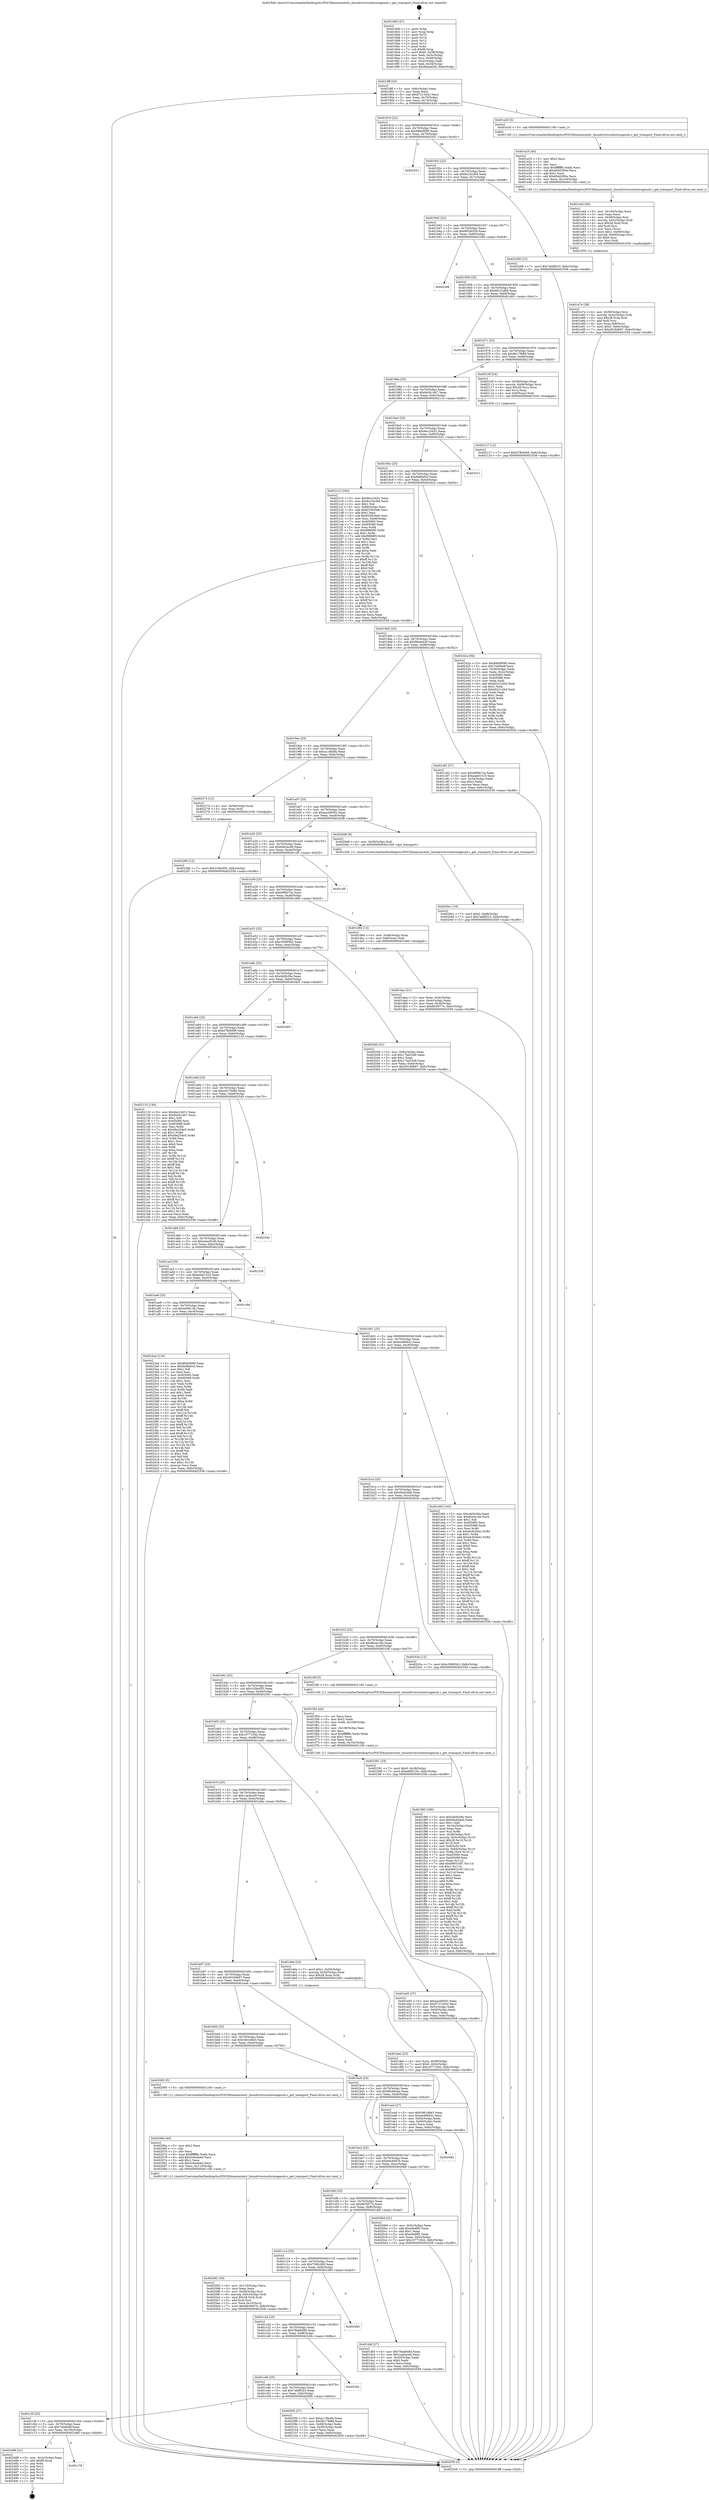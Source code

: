 digraph "0x4018d0" {
  label = "0x4018d0 (/mnt/c/Users/mathe/Desktop/tcc/POCII/binaries/extr_linuxdriversusbstorageusb.c_get_transport_Final-ollvm.out::main(0))"
  labelloc = "t"
  node[shape=record]

  Entry [label="",width=0.3,height=0.3,shape=circle,fillcolor=black,style=filled]
  "0x4018ff" [label="{
     0x4018ff [23]\l
     | [instrs]\l
     &nbsp;&nbsp;0x4018ff \<+3\>: mov -0x6c(%rbp),%eax\l
     &nbsp;&nbsp;0x401902 \<+2\>: mov %eax,%ecx\l
     &nbsp;&nbsp;0x401904 \<+6\>: sub $0x87213d3c,%ecx\l
     &nbsp;&nbsp;0x40190a \<+3\>: mov %eax,-0x70(%rbp)\l
     &nbsp;&nbsp;0x40190d \<+3\>: mov %ecx,-0x74(%rbp)\l
     &nbsp;&nbsp;0x401910 \<+6\>: je 0000000000401e20 \<main+0x550\>\l
  }"]
  "0x401e20" [label="{
     0x401e20 [5]\l
     | [instrs]\l
     &nbsp;&nbsp;0x401e20 \<+5\>: call 0000000000401160 \<next_i\>\l
     | [calls]\l
     &nbsp;&nbsp;0x401160 \{1\} (/mnt/c/Users/mathe/Desktop/tcc/POCII/binaries/extr_linuxdriversusbstorageusb.c_get_transport_Final-ollvm.out::next_i)\l
  }"]
  "0x401916" [label="{
     0x401916 [22]\l
     | [instrs]\l
     &nbsp;&nbsp;0x401916 \<+5\>: jmp 000000000040191b \<main+0x4b\>\l
     &nbsp;&nbsp;0x40191b \<+3\>: mov -0x70(%rbp),%eax\l
     &nbsp;&nbsp;0x40191e \<+5\>: sub $0x8840f090,%eax\l
     &nbsp;&nbsp;0x401923 \<+3\>: mov %eax,-0x78(%rbp)\l
     &nbsp;&nbsp;0x401926 \<+6\>: je 0000000000402551 \<main+0xc81\>\l
  }"]
  Exit [label="",width=0.3,height=0.3,shape=circle,fillcolor=black,style=filled,peripheries=2]
  "0x402551" [label="{
     0x402551\l
  }", style=dashed]
  "0x40192c" [label="{
     0x40192c [22]\l
     | [instrs]\l
     &nbsp;&nbsp;0x40192c \<+5\>: jmp 0000000000401931 \<main+0x61\>\l
     &nbsp;&nbsp;0x401931 \<+3\>: mov -0x70(%rbp),%eax\l
     &nbsp;&nbsp;0x401934 \<+5\>: sub $0x8c23e364,%eax\l
     &nbsp;&nbsp;0x401939 \<+3\>: mov %eax,-0x7c(%rbp)\l
     &nbsp;&nbsp;0x40193c \<+6\>: je 0000000000402268 \<main+0x998\>\l
  }"]
  "0x401c78" [label="{
     0x401c78\l
  }", style=dashed]
  "0x402268" [label="{
     0x402268 [12]\l
     | [instrs]\l
     &nbsp;&nbsp;0x402268 \<+7\>: movl $0x7abf8523,-0x6c(%rbp)\l
     &nbsp;&nbsp;0x40226f \<+5\>: jmp 0000000000402558 \<main+0xc88\>\l
  }"]
  "0x401942" [label="{
     0x401942 [22]\l
     | [instrs]\l
     &nbsp;&nbsp;0x401942 \<+5\>: jmp 0000000000401947 \<main+0x77\>\l
     &nbsp;&nbsp;0x401947 \<+3\>: mov -0x70(%rbp),%eax\l
     &nbsp;&nbsp;0x40194a \<+5\>: sub $0x8f53b529,%eax\l
     &nbsp;&nbsp;0x40194f \<+3\>: mov %eax,-0x80(%rbp)\l
     &nbsp;&nbsp;0x401952 \<+6\>: je 0000000000402298 \<main+0x9c8\>\l
  }"]
  "0x402488" [label="{
     0x402488 [21]\l
     | [instrs]\l
     &nbsp;&nbsp;0x402488 \<+3\>: mov -0x2c(%rbp),%eax\l
     &nbsp;&nbsp;0x40248b \<+7\>: add $0xf8,%rsp\l
     &nbsp;&nbsp;0x402492 \<+1\>: pop %rbx\l
     &nbsp;&nbsp;0x402493 \<+2\>: pop %r12\l
     &nbsp;&nbsp;0x402495 \<+2\>: pop %r13\l
     &nbsp;&nbsp;0x402497 \<+2\>: pop %r14\l
     &nbsp;&nbsp;0x402499 \<+2\>: pop %r15\l
     &nbsp;&nbsp;0x40249b \<+1\>: pop %rbp\l
     &nbsp;&nbsp;0x40249c \<+1\>: ret\l
  }"]
  "0x402298" [label="{
     0x402298\l
  }", style=dashed]
  "0x401958" [label="{
     0x401958 [25]\l
     | [instrs]\l
     &nbsp;&nbsp;0x401958 \<+5\>: jmp 000000000040195d \<main+0x8d\>\l
     &nbsp;&nbsp;0x40195d \<+3\>: mov -0x70(%rbp),%eax\l
     &nbsp;&nbsp;0x401960 \<+5\>: sub $0x9023cdb9,%eax\l
     &nbsp;&nbsp;0x401965 \<+6\>: mov %eax,-0x84(%rbp)\l
     &nbsp;&nbsp;0x40196b \<+6\>: je 0000000000401d91 \<main+0x4c1\>\l
  }"]
  "0x402280" [label="{
     0x402280 [12]\l
     | [instrs]\l
     &nbsp;&nbsp;0x402280 \<+7\>: movl $0x103bcf55,-0x6c(%rbp)\l
     &nbsp;&nbsp;0x402287 \<+5\>: jmp 0000000000402558 \<main+0xc88\>\l
  }"]
  "0x401d91" [label="{
     0x401d91\l
  }", style=dashed]
  "0x401971" [label="{
     0x401971 [25]\l
     | [instrs]\l
     &nbsp;&nbsp;0x401971 \<+5\>: jmp 0000000000401976 \<main+0xa6\>\l
     &nbsp;&nbsp;0x401976 \<+3\>: mov -0x70(%rbp),%eax\l
     &nbsp;&nbsp;0x401979 \<+5\>: sub $0x9b17f688,%eax\l
     &nbsp;&nbsp;0x40197e \<+6\>: mov %eax,-0x88(%rbp)\l
     &nbsp;&nbsp;0x401984 \<+6\>: je 000000000040210f \<main+0x83f\>\l
  }"]
  "0x402127" [label="{
     0x402127 [12]\l
     | [instrs]\l
     &nbsp;&nbsp;0x402127 \<+7\>: movl $0xd7fb9d08,-0x6c(%rbp)\l
     &nbsp;&nbsp;0x40212e \<+5\>: jmp 0000000000402558 \<main+0xc88\>\l
  }"]
  "0x40210f" [label="{
     0x40210f [24]\l
     | [instrs]\l
     &nbsp;&nbsp;0x40210f \<+4\>: mov -0x58(%rbp),%rax\l
     &nbsp;&nbsp;0x402113 \<+4\>: movslq -0x68(%rbp),%rcx\l
     &nbsp;&nbsp;0x402117 \<+4\>: imul $0x28,%rcx,%rcx\l
     &nbsp;&nbsp;0x40211b \<+3\>: add %rcx,%rax\l
     &nbsp;&nbsp;0x40211e \<+4\>: mov 0x8(%rax),%rdi\l
     &nbsp;&nbsp;0x402122 \<+5\>: call 0000000000401030 \<free@plt\>\l
     | [calls]\l
     &nbsp;&nbsp;0x401030 \{1\} (unknown)\l
  }"]
  "0x40198a" [label="{
     0x40198a [25]\l
     | [instrs]\l
     &nbsp;&nbsp;0x40198a \<+5\>: jmp 000000000040198f \<main+0xbf\>\l
     &nbsp;&nbsp;0x40198f \<+3\>: mov -0x70(%rbp),%eax\l
     &nbsp;&nbsp;0x401992 \<+5\>: sub $0x9e5414b7,%eax\l
     &nbsp;&nbsp;0x401997 \<+6\>: mov %eax,-0x8c(%rbp)\l
     &nbsp;&nbsp;0x40199d \<+6\>: je 00000000004021c3 \<main+0x8f3\>\l
  }"]
  "0x401c5f" [label="{
     0x401c5f [25]\l
     | [instrs]\l
     &nbsp;&nbsp;0x401c5f \<+5\>: jmp 0000000000401c64 \<main+0x394\>\l
     &nbsp;&nbsp;0x401c64 \<+3\>: mov -0x70(%rbp),%eax\l
     &nbsp;&nbsp;0x401c67 \<+5\>: sub $0x7cbf4bdf,%eax\l
     &nbsp;&nbsp;0x401c6c \<+6\>: mov %eax,-0x100(%rbp)\l
     &nbsp;&nbsp;0x401c72 \<+6\>: je 0000000000402488 \<main+0xbb8\>\l
  }"]
  "0x4021c3" [label="{
     0x4021c3 [165]\l
     | [instrs]\l
     &nbsp;&nbsp;0x4021c3 \<+5\>: mov $0x9ec10431,%eax\l
     &nbsp;&nbsp;0x4021c8 \<+5\>: mov $0x8c23e364,%ecx\l
     &nbsp;&nbsp;0x4021cd \<+2\>: mov $0x1,%dl\l
     &nbsp;&nbsp;0x4021cf \<+3\>: mov -0x68(%rbp),%esi\l
     &nbsp;&nbsp;0x4021d2 \<+6\>: add $0x625834e6,%esi\l
     &nbsp;&nbsp;0x4021d8 \<+3\>: add $0x1,%esi\l
     &nbsp;&nbsp;0x4021db \<+6\>: sub $0x625834e6,%esi\l
     &nbsp;&nbsp;0x4021e1 \<+3\>: mov %esi,-0x68(%rbp)\l
     &nbsp;&nbsp;0x4021e4 \<+7\>: mov 0x405060,%esi\l
     &nbsp;&nbsp;0x4021eb \<+7\>: mov 0x405088,%edi\l
     &nbsp;&nbsp;0x4021f2 \<+3\>: mov %esi,%r8d\l
     &nbsp;&nbsp;0x4021f5 \<+7\>: sub $0xf9869f5,%r8d\l
     &nbsp;&nbsp;0x4021fc \<+4\>: sub $0x1,%r8d\l
     &nbsp;&nbsp;0x402200 \<+7\>: add $0xf9869f5,%r8d\l
     &nbsp;&nbsp;0x402207 \<+4\>: imul %r8d,%esi\l
     &nbsp;&nbsp;0x40220b \<+3\>: and $0x1,%esi\l
     &nbsp;&nbsp;0x40220e \<+3\>: cmp $0x0,%esi\l
     &nbsp;&nbsp;0x402211 \<+4\>: sete %r9b\l
     &nbsp;&nbsp;0x402215 \<+3\>: cmp $0xa,%edi\l
     &nbsp;&nbsp;0x402218 \<+4\>: setl %r10b\l
     &nbsp;&nbsp;0x40221c \<+3\>: mov %r9b,%r11b\l
     &nbsp;&nbsp;0x40221f \<+4\>: xor $0xff,%r11b\l
     &nbsp;&nbsp;0x402223 \<+3\>: mov %r10b,%bl\l
     &nbsp;&nbsp;0x402226 \<+3\>: xor $0xff,%bl\l
     &nbsp;&nbsp;0x402229 \<+3\>: xor $0x0,%dl\l
     &nbsp;&nbsp;0x40222c \<+3\>: mov %r11b,%r14b\l
     &nbsp;&nbsp;0x40222f \<+4\>: and $0x0,%r14b\l
     &nbsp;&nbsp;0x402233 \<+3\>: and %dl,%r9b\l
     &nbsp;&nbsp;0x402236 \<+3\>: mov %bl,%r15b\l
     &nbsp;&nbsp;0x402239 \<+4\>: and $0x0,%r15b\l
     &nbsp;&nbsp;0x40223d \<+3\>: and %dl,%r10b\l
     &nbsp;&nbsp;0x402240 \<+3\>: or %r9b,%r14b\l
     &nbsp;&nbsp;0x402243 \<+3\>: or %r10b,%r15b\l
     &nbsp;&nbsp;0x402246 \<+3\>: xor %r15b,%r14b\l
     &nbsp;&nbsp;0x402249 \<+3\>: or %bl,%r11b\l
     &nbsp;&nbsp;0x40224c \<+4\>: xor $0xff,%r11b\l
     &nbsp;&nbsp;0x402250 \<+3\>: or $0x0,%dl\l
     &nbsp;&nbsp;0x402253 \<+3\>: and %dl,%r11b\l
     &nbsp;&nbsp;0x402256 \<+3\>: or %r11b,%r14b\l
     &nbsp;&nbsp;0x402259 \<+4\>: test $0x1,%r14b\l
     &nbsp;&nbsp;0x40225d \<+3\>: cmovne %ecx,%eax\l
     &nbsp;&nbsp;0x402260 \<+3\>: mov %eax,-0x6c(%rbp)\l
     &nbsp;&nbsp;0x402263 \<+5\>: jmp 0000000000402558 \<main+0xc88\>\l
  }"]
  "0x4019a3" [label="{
     0x4019a3 [25]\l
     | [instrs]\l
     &nbsp;&nbsp;0x4019a3 \<+5\>: jmp 00000000004019a8 \<main+0xd8\>\l
     &nbsp;&nbsp;0x4019a8 \<+3\>: mov -0x70(%rbp),%eax\l
     &nbsp;&nbsp;0x4019ab \<+5\>: sub $0x9ec10431,%eax\l
     &nbsp;&nbsp;0x4019b0 \<+6\>: mov %eax,-0x90(%rbp)\l
     &nbsp;&nbsp;0x4019b6 \<+6\>: je 0000000000402521 \<main+0xc51\>\l
  }"]
  "0x4020f4" [label="{
     0x4020f4 [27]\l
     | [instrs]\l
     &nbsp;&nbsp;0x4020f4 \<+5\>: mov $0xa118b4fa,%eax\l
     &nbsp;&nbsp;0x4020f9 \<+5\>: mov $0x9b17f688,%ecx\l
     &nbsp;&nbsp;0x4020fe \<+3\>: mov -0x68(%rbp),%edx\l
     &nbsp;&nbsp;0x402101 \<+3\>: cmp -0x50(%rbp),%edx\l
     &nbsp;&nbsp;0x402104 \<+3\>: cmovl %ecx,%eax\l
     &nbsp;&nbsp;0x402107 \<+3\>: mov %eax,-0x6c(%rbp)\l
     &nbsp;&nbsp;0x40210a \<+5\>: jmp 0000000000402558 \<main+0xc88\>\l
  }"]
  "0x402521" [label="{
     0x402521\l
  }", style=dashed]
  "0x4019bc" [label="{
     0x4019bc [25]\l
     | [instrs]\l
     &nbsp;&nbsp;0x4019bc \<+5\>: jmp 00000000004019c1 \<main+0xf1\>\l
     &nbsp;&nbsp;0x4019c1 \<+3\>: mov -0x70(%rbp),%eax\l
     &nbsp;&nbsp;0x4019c4 \<+5\>: sub $0x9ef8a0c0,%eax\l
     &nbsp;&nbsp;0x4019c9 \<+6\>: mov %eax,-0x94(%rbp)\l
     &nbsp;&nbsp;0x4019cf \<+6\>: je 000000000040242a \<main+0xb5a\>\l
  }"]
  "0x401c46" [label="{
     0x401c46 [25]\l
     | [instrs]\l
     &nbsp;&nbsp;0x401c46 \<+5\>: jmp 0000000000401c4b \<main+0x37b\>\l
     &nbsp;&nbsp;0x401c4b \<+3\>: mov -0x70(%rbp),%eax\l
     &nbsp;&nbsp;0x401c4e \<+5\>: sub $0x7abf8523,%eax\l
     &nbsp;&nbsp;0x401c53 \<+6\>: mov %eax,-0xfc(%rbp)\l
     &nbsp;&nbsp;0x401c59 \<+6\>: je 00000000004020f4 \<main+0x824\>\l
  }"]
  "0x40242a" [label="{
     0x40242a [94]\l
     | [instrs]\l
     &nbsp;&nbsp;0x40242a \<+5\>: mov $0x8840f090,%eax\l
     &nbsp;&nbsp;0x40242f \<+5\>: mov $0x7cbf4bdf,%ecx\l
     &nbsp;&nbsp;0x402434 \<+3\>: mov -0x38(%rbp),%edx\l
     &nbsp;&nbsp;0x402437 \<+3\>: mov %edx,-0x2c(%rbp)\l
     &nbsp;&nbsp;0x40243a \<+7\>: mov 0x405060,%edx\l
     &nbsp;&nbsp;0x402441 \<+7\>: mov 0x405088,%esi\l
     &nbsp;&nbsp;0x402448 \<+2\>: mov %edx,%edi\l
     &nbsp;&nbsp;0x40244a \<+6\>: add $0xb5221d5d,%edi\l
     &nbsp;&nbsp;0x402450 \<+3\>: sub $0x1,%edi\l
     &nbsp;&nbsp;0x402453 \<+6\>: sub $0xb5221d5d,%edi\l
     &nbsp;&nbsp;0x402459 \<+3\>: imul %edi,%edx\l
     &nbsp;&nbsp;0x40245c \<+3\>: and $0x1,%edx\l
     &nbsp;&nbsp;0x40245f \<+3\>: cmp $0x0,%edx\l
     &nbsp;&nbsp;0x402462 \<+4\>: sete %r8b\l
     &nbsp;&nbsp;0x402466 \<+3\>: cmp $0xa,%esi\l
     &nbsp;&nbsp;0x402469 \<+4\>: setl %r9b\l
     &nbsp;&nbsp;0x40246d \<+3\>: mov %r8b,%r10b\l
     &nbsp;&nbsp;0x402470 \<+3\>: and %r9b,%r10b\l
     &nbsp;&nbsp;0x402473 \<+3\>: xor %r9b,%r8b\l
     &nbsp;&nbsp;0x402476 \<+3\>: or %r8b,%r10b\l
     &nbsp;&nbsp;0x402479 \<+4\>: test $0x1,%r10b\l
     &nbsp;&nbsp;0x40247d \<+3\>: cmovne %ecx,%eax\l
     &nbsp;&nbsp;0x402480 \<+3\>: mov %eax,-0x6c(%rbp)\l
     &nbsp;&nbsp;0x402483 \<+5\>: jmp 0000000000402558 \<main+0xc88\>\l
  }"]
  "0x4019d5" [label="{
     0x4019d5 [25]\l
     | [instrs]\l
     &nbsp;&nbsp;0x4019d5 \<+5\>: jmp 00000000004019da \<main+0x10a\>\l
     &nbsp;&nbsp;0x4019da \<+3\>: mov -0x70(%rbp),%eax\l
     &nbsp;&nbsp;0x4019dd \<+5\>: sub $0x9fa4a628,%eax\l
     &nbsp;&nbsp;0x4019e2 \<+6\>: mov %eax,-0x98(%rbp)\l
     &nbsp;&nbsp;0x4019e8 \<+6\>: je 0000000000401c82 \<main+0x3b2\>\l
  }"]
  "0x40228c" [label="{
     0x40228c\l
  }", style=dashed]
  "0x401c82" [label="{
     0x401c82 [27]\l
     | [instrs]\l
     &nbsp;&nbsp;0x401c82 \<+5\>: mov $0xb9f0b7ca,%eax\l
     &nbsp;&nbsp;0x401c87 \<+5\>: mov $0xeab61510,%ecx\l
     &nbsp;&nbsp;0x401c8c \<+3\>: mov -0x34(%rbp),%edx\l
     &nbsp;&nbsp;0x401c8f \<+3\>: cmp $0x2,%edx\l
     &nbsp;&nbsp;0x401c92 \<+3\>: cmovne %ecx,%eax\l
     &nbsp;&nbsp;0x401c95 \<+3\>: mov %eax,-0x6c(%rbp)\l
     &nbsp;&nbsp;0x401c98 \<+5\>: jmp 0000000000402558 \<main+0xc88\>\l
  }"]
  "0x4019ee" [label="{
     0x4019ee [25]\l
     | [instrs]\l
     &nbsp;&nbsp;0x4019ee \<+5\>: jmp 00000000004019f3 \<main+0x123\>\l
     &nbsp;&nbsp;0x4019f3 \<+3\>: mov -0x70(%rbp),%eax\l
     &nbsp;&nbsp;0x4019f6 \<+5\>: sub $0xa118b4fa,%eax\l
     &nbsp;&nbsp;0x4019fb \<+6\>: mov %eax,-0x9c(%rbp)\l
     &nbsp;&nbsp;0x401a01 \<+6\>: je 0000000000402274 \<main+0x9a4\>\l
  }"]
  "0x402558" [label="{
     0x402558 [5]\l
     | [instrs]\l
     &nbsp;&nbsp;0x402558 \<+5\>: jmp 00000000004018ff \<main+0x2f\>\l
  }"]
  "0x4018d0" [label="{
     0x4018d0 [47]\l
     | [instrs]\l
     &nbsp;&nbsp;0x4018d0 \<+1\>: push %rbp\l
     &nbsp;&nbsp;0x4018d1 \<+3\>: mov %rsp,%rbp\l
     &nbsp;&nbsp;0x4018d4 \<+2\>: push %r15\l
     &nbsp;&nbsp;0x4018d6 \<+2\>: push %r14\l
     &nbsp;&nbsp;0x4018d8 \<+2\>: push %r13\l
     &nbsp;&nbsp;0x4018da \<+2\>: push %r12\l
     &nbsp;&nbsp;0x4018dc \<+1\>: push %rbx\l
     &nbsp;&nbsp;0x4018dd \<+7\>: sub $0xf8,%rsp\l
     &nbsp;&nbsp;0x4018e4 \<+7\>: movl $0x0,-0x38(%rbp)\l
     &nbsp;&nbsp;0x4018eb \<+3\>: mov %edi,-0x3c(%rbp)\l
     &nbsp;&nbsp;0x4018ee \<+4\>: mov %rsi,-0x48(%rbp)\l
     &nbsp;&nbsp;0x4018f2 \<+3\>: mov -0x3c(%rbp),%edi\l
     &nbsp;&nbsp;0x4018f5 \<+3\>: mov %edi,-0x34(%rbp)\l
     &nbsp;&nbsp;0x4018f8 \<+7\>: movl $0x9fa4a628,-0x6c(%rbp)\l
  }"]
  "0x401c2d" [label="{
     0x401c2d [25]\l
     | [instrs]\l
     &nbsp;&nbsp;0x401c2d \<+5\>: jmp 0000000000401c32 \<main+0x362\>\l
     &nbsp;&nbsp;0x401c32 \<+3\>: mov -0x70(%rbp),%eax\l
     &nbsp;&nbsp;0x401c35 \<+5\>: sub $0x78ab848d,%eax\l
     &nbsp;&nbsp;0x401c3a \<+6\>: mov %eax,-0xf8(%rbp)\l
     &nbsp;&nbsp;0x401c40 \<+6\>: je 000000000040228c \<main+0x9bc\>\l
  }"]
  "0x402274" [label="{
     0x402274 [12]\l
     | [instrs]\l
     &nbsp;&nbsp;0x402274 \<+4\>: mov -0x58(%rbp),%rax\l
     &nbsp;&nbsp;0x402278 \<+3\>: mov %rax,%rdi\l
     &nbsp;&nbsp;0x40227b \<+5\>: call 0000000000401030 \<free@plt\>\l
     | [calls]\l
     &nbsp;&nbsp;0x401030 \{1\} (unknown)\l
  }"]
  "0x401a07" [label="{
     0x401a07 [25]\l
     | [instrs]\l
     &nbsp;&nbsp;0x401a07 \<+5\>: jmp 0000000000401a0c \<main+0x13c\>\l
     &nbsp;&nbsp;0x401a0c \<+3\>: mov -0x70(%rbp),%eax\l
     &nbsp;&nbsp;0x401a0f \<+5\>: sub $0xaacb6002,%eax\l
     &nbsp;&nbsp;0x401a14 \<+6\>: mov %eax,-0xa0(%rbp)\l
     &nbsp;&nbsp;0x401a1a \<+6\>: je 00000000004020d8 \<main+0x808\>\l
  }"]
  "0x402385" [label="{
     0x402385\l
  }", style=dashed]
  "0x4020d8" [label="{
     0x4020d8 [9]\l
     | [instrs]\l
     &nbsp;&nbsp;0x4020d8 \<+4\>: mov -0x58(%rbp),%rdi\l
     &nbsp;&nbsp;0x4020dc \<+5\>: call 0000000000401540 \<get_transport\>\l
     | [calls]\l
     &nbsp;&nbsp;0x401540 \{1\} (/mnt/c/Users/mathe/Desktop/tcc/POCII/binaries/extr_linuxdriversusbstorageusb.c_get_transport_Final-ollvm.out::get_transport)\l
  }"]
  "0x401a20" [label="{
     0x401a20 [25]\l
     | [instrs]\l
     &nbsp;&nbsp;0x401a20 \<+5\>: jmp 0000000000401a25 \<main+0x155\>\l
     &nbsp;&nbsp;0x401a25 \<+3\>: mov -0x70(%rbp),%eax\l
     &nbsp;&nbsp;0x401a28 \<+5\>: sub $0xb5e5ac9d,%eax\l
     &nbsp;&nbsp;0x401a2d \<+6\>: mov %eax,-0xa4(%rbp)\l
     &nbsp;&nbsp;0x401a33 \<+6\>: je 0000000000401cf5 \<main+0x425\>\l
  }"]
  "0x4020e1" [label="{
     0x4020e1 [19]\l
     | [instrs]\l
     &nbsp;&nbsp;0x4020e1 \<+7\>: movl $0x0,-0x68(%rbp)\l
     &nbsp;&nbsp;0x4020e8 \<+7\>: movl $0x7abf8523,-0x6c(%rbp)\l
     &nbsp;&nbsp;0x4020ef \<+5\>: jmp 0000000000402558 \<main+0xc88\>\l
  }"]
  "0x401cf5" [label="{
     0x401cf5\l
  }", style=dashed]
  "0x401a39" [label="{
     0x401a39 [25]\l
     | [instrs]\l
     &nbsp;&nbsp;0x401a39 \<+5\>: jmp 0000000000401a3e \<main+0x16e\>\l
     &nbsp;&nbsp;0x401a3e \<+3\>: mov -0x70(%rbp),%eax\l
     &nbsp;&nbsp;0x401a41 \<+5\>: sub $0xb9f0b7ca,%eax\l
     &nbsp;&nbsp;0x401a46 \<+6\>: mov %eax,-0xa8(%rbp)\l
     &nbsp;&nbsp;0x401a4c \<+6\>: je 0000000000401d9d \<main+0x4cd\>\l
  }"]
  "0x402092" [label="{
     0x402092 [39]\l
     | [instrs]\l
     &nbsp;&nbsp;0x402092 \<+6\>: mov -0x110(%rbp),%ecx\l
     &nbsp;&nbsp;0x402098 \<+3\>: imul %eax,%ecx\l
     &nbsp;&nbsp;0x40209b \<+4\>: mov -0x58(%rbp),%rsi\l
     &nbsp;&nbsp;0x40209f \<+4\>: movslq -0x5c(%rbp),%rdi\l
     &nbsp;&nbsp;0x4020a3 \<+4\>: imul $0x28,%rdi,%rdi\l
     &nbsp;&nbsp;0x4020a7 \<+3\>: add %rdi,%rsi\l
     &nbsp;&nbsp;0x4020aa \<+3\>: mov %ecx,0x10(%rsi)\l
     &nbsp;&nbsp;0x4020ad \<+7\>: movl $0x6dc9407b,-0x6c(%rbp)\l
     &nbsp;&nbsp;0x4020b4 \<+5\>: jmp 0000000000402558 \<main+0xc88\>\l
  }"]
  "0x401d9d" [label="{
     0x401d9d [13]\l
     | [instrs]\l
     &nbsp;&nbsp;0x401d9d \<+4\>: mov -0x48(%rbp),%rax\l
     &nbsp;&nbsp;0x401da1 \<+4\>: mov 0x8(%rax),%rdi\l
     &nbsp;&nbsp;0x401da5 \<+5\>: call 0000000000401060 \<atoi@plt\>\l
     | [calls]\l
     &nbsp;&nbsp;0x401060 \{1\} (unknown)\l
  }"]
  "0x401a52" [label="{
     0x401a52 [25]\l
     | [instrs]\l
     &nbsp;&nbsp;0x401a52 \<+5\>: jmp 0000000000401a57 \<main+0x187\>\l
     &nbsp;&nbsp;0x401a57 \<+3\>: mov -0x70(%rbp),%eax\l
     &nbsp;&nbsp;0x401a5a \<+5\>: sub $0xc30995b2,%eax\l
     &nbsp;&nbsp;0x401a5f \<+6\>: mov %eax,-0xac(%rbp)\l
     &nbsp;&nbsp;0x401a65 \<+6\>: je 0000000000402046 \<main+0x776\>\l
  }"]
  "0x401daa" [label="{
     0x401daa [21]\l
     | [instrs]\l
     &nbsp;&nbsp;0x401daa \<+3\>: mov %eax,-0x4c(%rbp)\l
     &nbsp;&nbsp;0x401dad \<+3\>: mov -0x4c(%rbp),%eax\l
     &nbsp;&nbsp;0x401db0 \<+3\>: mov %eax,-0x30(%rbp)\l
     &nbsp;&nbsp;0x401db3 \<+7\>: movl $0x6fc5977e,-0x6c(%rbp)\l
     &nbsp;&nbsp;0x401dba \<+5\>: jmp 0000000000402558 \<main+0xc88\>\l
  }"]
  "0x40206a" [label="{
     0x40206a [40]\l
     | [instrs]\l
     &nbsp;&nbsp;0x40206a \<+5\>: mov $0x2,%ecx\l
     &nbsp;&nbsp;0x40206f \<+1\>: cltd\l
     &nbsp;&nbsp;0x402070 \<+2\>: idiv %ecx\l
     &nbsp;&nbsp;0x402072 \<+6\>: imul $0xfffffffe,%edx,%ecx\l
     &nbsp;&nbsp;0x402078 \<+6\>: add $0x3c6eda6d,%ecx\l
     &nbsp;&nbsp;0x40207e \<+3\>: add $0x1,%ecx\l
     &nbsp;&nbsp;0x402081 \<+6\>: sub $0x3c6eda6d,%ecx\l
     &nbsp;&nbsp;0x402087 \<+6\>: mov %ecx,-0x110(%rbp)\l
     &nbsp;&nbsp;0x40208d \<+5\>: call 0000000000401160 \<next_i\>\l
     | [calls]\l
     &nbsp;&nbsp;0x401160 \{1\} (/mnt/c/Users/mathe/Desktop/tcc/POCII/binaries/extr_linuxdriversusbstorageusb.c_get_transport_Final-ollvm.out::next_i)\l
  }"]
  "0x402046" [label="{
     0x402046 [31]\l
     | [instrs]\l
     &nbsp;&nbsp;0x402046 \<+3\>: mov -0x64(%rbp),%eax\l
     &nbsp;&nbsp;0x402049 \<+5\>: sub $0x17bd23e6,%eax\l
     &nbsp;&nbsp;0x40204e \<+3\>: add $0x1,%eax\l
     &nbsp;&nbsp;0x402051 \<+5\>: add $0x17bd23e6,%eax\l
     &nbsp;&nbsp;0x402056 \<+3\>: mov %eax,-0x64(%rbp)\l
     &nbsp;&nbsp;0x402059 \<+7\>: movl $0x2918db97,-0x6c(%rbp)\l
     &nbsp;&nbsp;0x402060 \<+5\>: jmp 0000000000402558 \<main+0xc88\>\l
  }"]
  "0x401a6b" [label="{
     0x401a6b [25]\l
     | [instrs]\l
     &nbsp;&nbsp;0x401a6b \<+5\>: jmp 0000000000401a70 \<main+0x1a0\>\l
     &nbsp;&nbsp;0x401a70 \<+3\>: mov -0x70(%rbp),%eax\l
     &nbsp;&nbsp;0x401a73 \<+5\>: sub $0xcfa5b38a,%eax\l
     &nbsp;&nbsp;0x401a78 \<+6\>: mov %eax,-0xb0(%rbp)\l
     &nbsp;&nbsp;0x401a7e \<+6\>: je 00000000004024b5 \<main+0xbe5\>\l
  }"]
  "0x401f80" [label="{
     0x401f80 [186]\l
     | [instrs]\l
     &nbsp;&nbsp;0x401f80 \<+5\>: mov $0xcfa5b38a,%ecx\l
     &nbsp;&nbsp;0x401f85 \<+5\>: mov $0xf4a45abb,%edx\l
     &nbsp;&nbsp;0x401f8a \<+3\>: mov $0x1,%dil\l
     &nbsp;&nbsp;0x401f8d \<+6\>: mov -0x10c(%rbp),%esi\l
     &nbsp;&nbsp;0x401f93 \<+3\>: imul %eax,%esi\l
     &nbsp;&nbsp;0x401f96 \<+3\>: mov %sil,%r8b\l
     &nbsp;&nbsp;0x401f99 \<+4\>: mov -0x58(%rbp),%r9\l
     &nbsp;&nbsp;0x401f9d \<+4\>: movslq -0x5c(%rbp),%r10\l
     &nbsp;&nbsp;0x401fa1 \<+4\>: imul $0x28,%r10,%r10\l
     &nbsp;&nbsp;0x401fa5 \<+3\>: add %r10,%r9\l
     &nbsp;&nbsp;0x401fa8 \<+4\>: mov 0x8(%r9),%r9\l
     &nbsp;&nbsp;0x401fac \<+4\>: movslq -0x64(%rbp),%r10\l
     &nbsp;&nbsp;0x401fb0 \<+4\>: mov %r8b,(%r9,%r10,1)\l
     &nbsp;&nbsp;0x401fb4 \<+7\>: mov 0x405060,%eax\l
     &nbsp;&nbsp;0x401fbb \<+7\>: mov 0x405088,%esi\l
     &nbsp;&nbsp;0x401fc2 \<+3\>: mov %eax,%r11d\l
     &nbsp;&nbsp;0x401fc5 \<+7\>: add $0x899316f7,%r11d\l
     &nbsp;&nbsp;0x401fcc \<+4\>: sub $0x1,%r11d\l
     &nbsp;&nbsp;0x401fd0 \<+7\>: sub $0x899316f7,%r11d\l
     &nbsp;&nbsp;0x401fd7 \<+4\>: imul %r11d,%eax\l
     &nbsp;&nbsp;0x401fdb \<+3\>: and $0x1,%eax\l
     &nbsp;&nbsp;0x401fde \<+3\>: cmp $0x0,%eax\l
     &nbsp;&nbsp;0x401fe1 \<+4\>: sete %r8b\l
     &nbsp;&nbsp;0x401fe5 \<+3\>: cmp $0xa,%esi\l
     &nbsp;&nbsp;0x401fe8 \<+3\>: setl %bl\l
     &nbsp;&nbsp;0x401feb \<+3\>: mov %r8b,%r14b\l
     &nbsp;&nbsp;0x401fee \<+4\>: xor $0xff,%r14b\l
     &nbsp;&nbsp;0x401ff2 \<+3\>: mov %bl,%r15b\l
     &nbsp;&nbsp;0x401ff5 \<+4\>: xor $0xff,%r15b\l
     &nbsp;&nbsp;0x401ff9 \<+4\>: xor $0x1,%dil\l
     &nbsp;&nbsp;0x401ffd \<+3\>: mov %r14b,%r12b\l
     &nbsp;&nbsp;0x402000 \<+4\>: and $0xff,%r12b\l
     &nbsp;&nbsp;0x402004 \<+3\>: and %dil,%r8b\l
     &nbsp;&nbsp;0x402007 \<+3\>: mov %r15b,%r13b\l
     &nbsp;&nbsp;0x40200a \<+4\>: and $0xff,%r13b\l
     &nbsp;&nbsp;0x40200e \<+3\>: and %dil,%bl\l
     &nbsp;&nbsp;0x402011 \<+3\>: or %r8b,%r12b\l
     &nbsp;&nbsp;0x402014 \<+3\>: or %bl,%r13b\l
     &nbsp;&nbsp;0x402017 \<+3\>: xor %r13b,%r12b\l
     &nbsp;&nbsp;0x40201a \<+3\>: or %r15b,%r14b\l
     &nbsp;&nbsp;0x40201d \<+4\>: xor $0xff,%r14b\l
     &nbsp;&nbsp;0x402021 \<+4\>: or $0x1,%dil\l
     &nbsp;&nbsp;0x402025 \<+3\>: and %dil,%r14b\l
     &nbsp;&nbsp;0x402028 \<+3\>: or %r14b,%r12b\l
     &nbsp;&nbsp;0x40202b \<+4\>: test $0x1,%r12b\l
     &nbsp;&nbsp;0x40202f \<+3\>: cmovne %edx,%ecx\l
     &nbsp;&nbsp;0x402032 \<+3\>: mov %ecx,-0x6c(%rbp)\l
     &nbsp;&nbsp;0x402035 \<+5\>: jmp 0000000000402558 \<main+0xc88\>\l
  }"]
  "0x4024b5" [label="{
     0x4024b5\l
  }", style=dashed]
  "0x401a84" [label="{
     0x401a84 [25]\l
     | [instrs]\l
     &nbsp;&nbsp;0x401a84 \<+5\>: jmp 0000000000401a89 \<main+0x1b9\>\l
     &nbsp;&nbsp;0x401a89 \<+3\>: mov -0x70(%rbp),%eax\l
     &nbsp;&nbsp;0x401a8c \<+5\>: sub $0xd7fb9d08,%eax\l
     &nbsp;&nbsp;0x401a91 \<+6\>: mov %eax,-0xb4(%rbp)\l
     &nbsp;&nbsp;0x401a97 \<+6\>: je 0000000000402133 \<main+0x863\>\l
  }"]
  "0x401f54" [label="{
     0x401f54 [44]\l
     | [instrs]\l
     &nbsp;&nbsp;0x401f54 \<+2\>: xor %ecx,%ecx\l
     &nbsp;&nbsp;0x401f56 \<+5\>: mov $0x2,%edx\l
     &nbsp;&nbsp;0x401f5b \<+6\>: mov %edx,-0x108(%rbp)\l
     &nbsp;&nbsp;0x401f61 \<+1\>: cltd\l
     &nbsp;&nbsp;0x401f62 \<+6\>: mov -0x108(%rbp),%esi\l
     &nbsp;&nbsp;0x401f68 \<+2\>: idiv %esi\l
     &nbsp;&nbsp;0x401f6a \<+6\>: imul $0xfffffffe,%edx,%edx\l
     &nbsp;&nbsp;0x401f70 \<+3\>: sub $0x1,%ecx\l
     &nbsp;&nbsp;0x401f73 \<+2\>: sub %ecx,%edx\l
     &nbsp;&nbsp;0x401f75 \<+6\>: mov %edx,-0x10c(%rbp)\l
     &nbsp;&nbsp;0x401f7b \<+5\>: call 0000000000401160 \<next_i\>\l
     | [calls]\l
     &nbsp;&nbsp;0x401160 \{1\} (/mnt/c/Users/mathe/Desktop/tcc/POCII/binaries/extr_linuxdriversusbstorageusb.c_get_transport_Final-ollvm.out::next_i)\l
  }"]
  "0x402133" [label="{
     0x402133 [144]\l
     | [instrs]\l
     &nbsp;&nbsp;0x402133 \<+5\>: mov $0x9ec10431,%eax\l
     &nbsp;&nbsp;0x402138 \<+5\>: mov $0x9e5414b7,%ecx\l
     &nbsp;&nbsp;0x40213d \<+2\>: mov $0x1,%dl\l
     &nbsp;&nbsp;0x40213f \<+7\>: mov 0x405060,%esi\l
     &nbsp;&nbsp;0x402146 \<+7\>: mov 0x405088,%edi\l
     &nbsp;&nbsp;0x40214d \<+3\>: mov %esi,%r8d\l
     &nbsp;&nbsp;0x402150 \<+7\>: sub $0xd9a254e5,%r8d\l
     &nbsp;&nbsp;0x402157 \<+4\>: sub $0x1,%r8d\l
     &nbsp;&nbsp;0x40215b \<+7\>: add $0xd9a254e5,%r8d\l
     &nbsp;&nbsp;0x402162 \<+4\>: imul %r8d,%esi\l
     &nbsp;&nbsp;0x402166 \<+3\>: and $0x1,%esi\l
     &nbsp;&nbsp;0x402169 \<+3\>: cmp $0x0,%esi\l
     &nbsp;&nbsp;0x40216c \<+4\>: sete %r9b\l
     &nbsp;&nbsp;0x402170 \<+3\>: cmp $0xa,%edi\l
     &nbsp;&nbsp;0x402173 \<+4\>: setl %r10b\l
     &nbsp;&nbsp;0x402177 \<+3\>: mov %r9b,%r11b\l
     &nbsp;&nbsp;0x40217a \<+4\>: xor $0xff,%r11b\l
     &nbsp;&nbsp;0x40217e \<+3\>: mov %r10b,%bl\l
     &nbsp;&nbsp;0x402181 \<+3\>: xor $0xff,%bl\l
     &nbsp;&nbsp;0x402184 \<+3\>: xor $0x1,%dl\l
     &nbsp;&nbsp;0x402187 \<+3\>: mov %r11b,%r14b\l
     &nbsp;&nbsp;0x40218a \<+4\>: and $0xff,%r14b\l
     &nbsp;&nbsp;0x40218e \<+3\>: and %dl,%r9b\l
     &nbsp;&nbsp;0x402191 \<+3\>: mov %bl,%r15b\l
     &nbsp;&nbsp;0x402194 \<+4\>: and $0xff,%r15b\l
     &nbsp;&nbsp;0x402198 \<+3\>: and %dl,%r10b\l
     &nbsp;&nbsp;0x40219b \<+3\>: or %r9b,%r14b\l
     &nbsp;&nbsp;0x40219e \<+3\>: or %r10b,%r15b\l
     &nbsp;&nbsp;0x4021a1 \<+3\>: xor %r15b,%r14b\l
     &nbsp;&nbsp;0x4021a4 \<+3\>: or %bl,%r11b\l
     &nbsp;&nbsp;0x4021a7 \<+4\>: xor $0xff,%r11b\l
     &nbsp;&nbsp;0x4021ab \<+3\>: or $0x1,%dl\l
     &nbsp;&nbsp;0x4021ae \<+3\>: and %dl,%r11b\l
     &nbsp;&nbsp;0x4021b1 \<+3\>: or %r11b,%r14b\l
     &nbsp;&nbsp;0x4021b4 \<+4\>: test $0x1,%r14b\l
     &nbsp;&nbsp;0x4021b8 \<+3\>: cmovne %ecx,%eax\l
     &nbsp;&nbsp;0x4021bb \<+3\>: mov %eax,-0x6c(%rbp)\l
     &nbsp;&nbsp;0x4021be \<+5\>: jmp 0000000000402558 \<main+0xc88\>\l
  }"]
  "0x401a9d" [label="{
     0x401a9d [25]\l
     | [instrs]\l
     &nbsp;&nbsp;0x401a9d \<+5\>: jmp 0000000000401aa2 \<main+0x1d2\>\l
     &nbsp;&nbsp;0x401aa2 \<+3\>: mov -0x70(%rbp),%eax\l
     &nbsp;&nbsp;0x401aa5 \<+5\>: sub $0xe427948e,%eax\l
     &nbsp;&nbsp;0x401aaa \<+6\>: mov %eax,-0xb8(%rbp)\l
     &nbsp;&nbsp;0x401ab0 \<+6\>: je 0000000000402540 \<main+0xc70\>\l
  }"]
  "0x401e7e" [label="{
     0x401e7e [38]\l
     | [instrs]\l
     &nbsp;&nbsp;0x401e7e \<+4\>: mov -0x58(%rbp),%rsi\l
     &nbsp;&nbsp;0x401e82 \<+4\>: movslq -0x5c(%rbp),%rdi\l
     &nbsp;&nbsp;0x401e86 \<+4\>: imul $0x28,%rdi,%rdi\l
     &nbsp;&nbsp;0x401e8a \<+3\>: add %rdi,%rsi\l
     &nbsp;&nbsp;0x401e8d \<+4\>: mov %rax,0x8(%rsi)\l
     &nbsp;&nbsp;0x401e91 \<+7\>: movl $0x0,-0x64(%rbp)\l
     &nbsp;&nbsp;0x401e98 \<+7\>: movl $0x2918db97,-0x6c(%rbp)\l
     &nbsp;&nbsp;0x401e9f \<+5\>: jmp 0000000000402558 \<main+0xc88\>\l
  }"]
  "0x402540" [label="{
     0x402540\l
  }", style=dashed]
  "0x401ab6" [label="{
     0x401ab6 [25]\l
     | [instrs]\l
     &nbsp;&nbsp;0x401ab6 \<+5\>: jmp 0000000000401abb \<main+0x1eb\>\l
     &nbsp;&nbsp;0x401abb \<+3\>: mov -0x70(%rbp),%eax\l
     &nbsp;&nbsp;0x401abe \<+5\>: sub $0xe4ac81d0,%eax\l
     &nbsp;&nbsp;0x401ac3 \<+6\>: mov %eax,-0xbc(%rbp)\l
     &nbsp;&nbsp;0x401ac9 \<+6\>: je 0000000000402328 \<main+0xa58\>\l
  }"]
  "0x401e4d" [label="{
     0x401e4d [49]\l
     | [instrs]\l
     &nbsp;&nbsp;0x401e4d \<+6\>: mov -0x104(%rbp),%ecx\l
     &nbsp;&nbsp;0x401e53 \<+3\>: imul %eax,%ecx\l
     &nbsp;&nbsp;0x401e56 \<+4\>: mov -0x58(%rbp),%rsi\l
     &nbsp;&nbsp;0x401e5a \<+4\>: movslq -0x5c(%rbp),%rdi\l
     &nbsp;&nbsp;0x401e5e \<+4\>: imul $0x28,%rdi,%rdi\l
     &nbsp;&nbsp;0x401e62 \<+3\>: add %rdi,%rsi\l
     &nbsp;&nbsp;0x401e65 \<+2\>: mov %ecx,(%rsi)\l
     &nbsp;&nbsp;0x401e67 \<+7\>: movl $0x1,-0x60(%rbp)\l
     &nbsp;&nbsp;0x401e6e \<+4\>: movslq -0x60(%rbp),%rsi\l
     &nbsp;&nbsp;0x401e72 \<+4\>: shl $0x0,%rsi\l
     &nbsp;&nbsp;0x401e76 \<+3\>: mov %rsi,%rdi\l
     &nbsp;&nbsp;0x401e79 \<+5\>: call 0000000000401050 \<malloc@plt\>\l
     | [calls]\l
     &nbsp;&nbsp;0x401050 \{1\} (unknown)\l
  }"]
  "0x402328" [label="{
     0x402328\l
  }", style=dashed]
  "0x401acf" [label="{
     0x401acf [25]\l
     | [instrs]\l
     &nbsp;&nbsp;0x401acf \<+5\>: jmp 0000000000401ad4 \<main+0x204\>\l
     &nbsp;&nbsp;0x401ad4 \<+3\>: mov -0x70(%rbp),%eax\l
     &nbsp;&nbsp;0x401ad7 \<+5\>: sub $0xeab61510,%eax\l
     &nbsp;&nbsp;0x401adc \<+6\>: mov %eax,-0xc0(%rbp)\l
     &nbsp;&nbsp;0x401ae2 \<+6\>: je 0000000000401c9d \<main+0x3cd\>\l
  }"]
  "0x401e25" [label="{
     0x401e25 [40]\l
     | [instrs]\l
     &nbsp;&nbsp;0x401e25 \<+5\>: mov $0x2,%ecx\l
     &nbsp;&nbsp;0x401e2a \<+1\>: cltd\l
     &nbsp;&nbsp;0x401e2b \<+2\>: idiv %ecx\l
     &nbsp;&nbsp;0x401e2d \<+6\>: imul $0xfffffffe,%edx,%ecx\l
     &nbsp;&nbsp;0x401e33 \<+6\>: sub $0x6046395e,%ecx\l
     &nbsp;&nbsp;0x401e39 \<+3\>: add $0x1,%ecx\l
     &nbsp;&nbsp;0x401e3c \<+6\>: add $0x6046395e,%ecx\l
     &nbsp;&nbsp;0x401e42 \<+6\>: mov %ecx,-0x104(%rbp)\l
     &nbsp;&nbsp;0x401e48 \<+5\>: call 0000000000401160 \<next_i\>\l
     | [calls]\l
     &nbsp;&nbsp;0x401160 \{1\} (/mnt/c/Users/mathe/Desktop/tcc/POCII/binaries/extr_linuxdriversusbstorageusb.c_get_transport_Final-ollvm.out::next_i)\l
  }"]
  "0x401c9d" [label="{
     0x401c9d\l
  }", style=dashed]
  "0x401ae8" [label="{
     0x401ae8 [25]\l
     | [instrs]\l
     &nbsp;&nbsp;0x401ae8 \<+5\>: jmp 0000000000401aed \<main+0x21d\>\l
     &nbsp;&nbsp;0x401aed \<+3\>: mov -0x70(%rbp),%eax\l
     &nbsp;&nbsp;0x401af0 \<+5\>: sub $0xed0912fc,%eax\l
     &nbsp;&nbsp;0x401af5 \<+6\>: mov %eax,-0xc4(%rbp)\l
     &nbsp;&nbsp;0x401afb \<+6\>: je 00000000004023a4 \<main+0xad4\>\l
  }"]
  "0x401dee" [label="{
     0x401dee [23]\l
     | [instrs]\l
     &nbsp;&nbsp;0x401dee \<+4\>: mov %rax,-0x58(%rbp)\l
     &nbsp;&nbsp;0x401df2 \<+7\>: movl $0x0,-0x5c(%rbp)\l
     &nbsp;&nbsp;0x401df9 \<+7\>: movl $0x197715d2,-0x6c(%rbp)\l
     &nbsp;&nbsp;0x401e00 \<+5\>: jmp 0000000000402558 \<main+0xc88\>\l
  }"]
  "0x4023a4" [label="{
     0x4023a4 [134]\l
     | [instrs]\l
     &nbsp;&nbsp;0x4023a4 \<+5\>: mov $0x8840f090,%eax\l
     &nbsp;&nbsp;0x4023a9 \<+5\>: mov $0x9ef8a0c0,%ecx\l
     &nbsp;&nbsp;0x4023ae \<+2\>: mov $0x1,%dl\l
     &nbsp;&nbsp;0x4023b0 \<+2\>: xor %esi,%esi\l
     &nbsp;&nbsp;0x4023b2 \<+7\>: mov 0x405060,%edi\l
     &nbsp;&nbsp;0x4023b9 \<+8\>: mov 0x405088,%r8d\l
     &nbsp;&nbsp;0x4023c1 \<+3\>: sub $0x1,%esi\l
     &nbsp;&nbsp;0x4023c4 \<+3\>: mov %edi,%r9d\l
     &nbsp;&nbsp;0x4023c7 \<+3\>: add %esi,%r9d\l
     &nbsp;&nbsp;0x4023ca \<+4\>: imul %r9d,%edi\l
     &nbsp;&nbsp;0x4023ce \<+3\>: and $0x1,%edi\l
     &nbsp;&nbsp;0x4023d1 \<+3\>: cmp $0x0,%edi\l
     &nbsp;&nbsp;0x4023d4 \<+4\>: sete %r10b\l
     &nbsp;&nbsp;0x4023d8 \<+4\>: cmp $0xa,%r8d\l
     &nbsp;&nbsp;0x4023dc \<+4\>: setl %r11b\l
     &nbsp;&nbsp;0x4023e0 \<+3\>: mov %r10b,%bl\l
     &nbsp;&nbsp;0x4023e3 \<+3\>: xor $0xff,%bl\l
     &nbsp;&nbsp;0x4023e6 \<+3\>: mov %r11b,%r14b\l
     &nbsp;&nbsp;0x4023e9 \<+4\>: xor $0xff,%r14b\l
     &nbsp;&nbsp;0x4023ed \<+3\>: xor $0x1,%dl\l
     &nbsp;&nbsp;0x4023f0 \<+3\>: mov %bl,%r15b\l
     &nbsp;&nbsp;0x4023f3 \<+4\>: and $0xff,%r15b\l
     &nbsp;&nbsp;0x4023f7 \<+3\>: and %dl,%r10b\l
     &nbsp;&nbsp;0x4023fa \<+3\>: mov %r14b,%r12b\l
     &nbsp;&nbsp;0x4023fd \<+4\>: and $0xff,%r12b\l
     &nbsp;&nbsp;0x402401 \<+3\>: and %dl,%r11b\l
     &nbsp;&nbsp;0x402404 \<+3\>: or %r10b,%r15b\l
     &nbsp;&nbsp;0x402407 \<+3\>: or %r11b,%r12b\l
     &nbsp;&nbsp;0x40240a \<+3\>: xor %r12b,%r15b\l
     &nbsp;&nbsp;0x40240d \<+3\>: or %r14b,%bl\l
     &nbsp;&nbsp;0x402410 \<+3\>: xor $0xff,%bl\l
     &nbsp;&nbsp;0x402413 \<+3\>: or $0x1,%dl\l
     &nbsp;&nbsp;0x402416 \<+2\>: and %dl,%bl\l
     &nbsp;&nbsp;0x402418 \<+3\>: or %bl,%r15b\l
     &nbsp;&nbsp;0x40241b \<+4\>: test $0x1,%r15b\l
     &nbsp;&nbsp;0x40241f \<+3\>: cmovne %ecx,%eax\l
     &nbsp;&nbsp;0x402422 \<+3\>: mov %eax,-0x6c(%rbp)\l
     &nbsp;&nbsp;0x402425 \<+5\>: jmp 0000000000402558 \<main+0xc88\>\l
  }"]
  "0x401b01" [label="{
     0x401b01 [25]\l
     | [instrs]\l
     &nbsp;&nbsp;0x401b01 \<+5\>: jmp 0000000000401b06 \<main+0x236\>\l
     &nbsp;&nbsp;0x401b06 \<+3\>: mov -0x70(%rbp),%eax\l
     &nbsp;&nbsp;0x401b09 \<+5\>: sub $0xee48943c,%eax\l
     &nbsp;&nbsp;0x401b0e \<+6\>: mov %eax,-0xc8(%rbp)\l
     &nbsp;&nbsp;0x401b14 \<+6\>: je 0000000000401ebf \<main+0x5ef\>\l
  }"]
  "0x401c14" [label="{
     0x401c14 [25]\l
     | [instrs]\l
     &nbsp;&nbsp;0x401c14 \<+5\>: jmp 0000000000401c19 \<main+0x349\>\l
     &nbsp;&nbsp;0x401c19 \<+3\>: mov -0x70(%rbp),%eax\l
     &nbsp;&nbsp;0x401c1c \<+5\>: sub $0x739fc269,%eax\l
     &nbsp;&nbsp;0x401c21 \<+6\>: mov %eax,-0xf4(%rbp)\l
     &nbsp;&nbsp;0x401c27 \<+6\>: je 0000000000402385 \<main+0xab5\>\l
  }"]
  "0x401ebf" [label="{
     0x401ebf [144]\l
     | [instrs]\l
     &nbsp;&nbsp;0x401ebf \<+5\>: mov $0xcfa5b38a,%eax\l
     &nbsp;&nbsp;0x401ec4 \<+5\>: mov $0xfba4c16e,%ecx\l
     &nbsp;&nbsp;0x401ec9 \<+2\>: mov $0x1,%dl\l
     &nbsp;&nbsp;0x401ecb \<+7\>: mov 0x405060,%esi\l
     &nbsp;&nbsp;0x401ed2 \<+7\>: mov 0x405088,%edi\l
     &nbsp;&nbsp;0x401ed9 \<+3\>: mov %esi,%r8d\l
     &nbsp;&nbsp;0x401edc \<+7\>: sub $0xeb3b3b42,%r8d\l
     &nbsp;&nbsp;0x401ee3 \<+4\>: sub $0x1,%r8d\l
     &nbsp;&nbsp;0x401ee7 \<+7\>: add $0xeb3b3b42,%r8d\l
     &nbsp;&nbsp;0x401eee \<+4\>: imul %r8d,%esi\l
     &nbsp;&nbsp;0x401ef2 \<+3\>: and $0x1,%esi\l
     &nbsp;&nbsp;0x401ef5 \<+3\>: cmp $0x0,%esi\l
     &nbsp;&nbsp;0x401ef8 \<+4\>: sete %r9b\l
     &nbsp;&nbsp;0x401efc \<+3\>: cmp $0xa,%edi\l
     &nbsp;&nbsp;0x401eff \<+4\>: setl %r10b\l
     &nbsp;&nbsp;0x401f03 \<+3\>: mov %r9b,%r11b\l
     &nbsp;&nbsp;0x401f06 \<+4\>: xor $0xff,%r11b\l
     &nbsp;&nbsp;0x401f0a \<+3\>: mov %r10b,%bl\l
     &nbsp;&nbsp;0x401f0d \<+3\>: xor $0xff,%bl\l
     &nbsp;&nbsp;0x401f10 \<+3\>: xor $0x1,%dl\l
     &nbsp;&nbsp;0x401f13 \<+3\>: mov %r11b,%r14b\l
     &nbsp;&nbsp;0x401f16 \<+4\>: and $0xff,%r14b\l
     &nbsp;&nbsp;0x401f1a \<+3\>: and %dl,%r9b\l
     &nbsp;&nbsp;0x401f1d \<+3\>: mov %bl,%r15b\l
     &nbsp;&nbsp;0x401f20 \<+4\>: and $0xff,%r15b\l
     &nbsp;&nbsp;0x401f24 \<+3\>: and %dl,%r10b\l
     &nbsp;&nbsp;0x401f27 \<+3\>: or %r9b,%r14b\l
     &nbsp;&nbsp;0x401f2a \<+3\>: or %r10b,%r15b\l
     &nbsp;&nbsp;0x401f2d \<+3\>: xor %r15b,%r14b\l
     &nbsp;&nbsp;0x401f30 \<+3\>: or %bl,%r11b\l
     &nbsp;&nbsp;0x401f33 \<+4\>: xor $0xff,%r11b\l
     &nbsp;&nbsp;0x401f37 \<+3\>: or $0x1,%dl\l
     &nbsp;&nbsp;0x401f3a \<+3\>: and %dl,%r11b\l
     &nbsp;&nbsp;0x401f3d \<+3\>: or %r11b,%r14b\l
     &nbsp;&nbsp;0x401f40 \<+4\>: test $0x1,%r14b\l
     &nbsp;&nbsp;0x401f44 \<+3\>: cmovne %ecx,%eax\l
     &nbsp;&nbsp;0x401f47 \<+3\>: mov %eax,-0x6c(%rbp)\l
     &nbsp;&nbsp;0x401f4a \<+5\>: jmp 0000000000402558 \<main+0xc88\>\l
  }"]
  "0x401b1a" [label="{
     0x401b1a [25]\l
     | [instrs]\l
     &nbsp;&nbsp;0x401b1a \<+5\>: jmp 0000000000401b1f \<main+0x24f\>\l
     &nbsp;&nbsp;0x401b1f \<+3\>: mov -0x70(%rbp),%eax\l
     &nbsp;&nbsp;0x401b22 \<+5\>: sub $0xf4a45abb,%eax\l
     &nbsp;&nbsp;0x401b27 \<+6\>: mov %eax,-0xcc(%rbp)\l
     &nbsp;&nbsp;0x401b2d \<+6\>: je 000000000040203a \<main+0x76a\>\l
  }"]
  "0x401dbf" [label="{
     0x401dbf [27]\l
     | [instrs]\l
     &nbsp;&nbsp;0x401dbf \<+5\>: mov $0x78ab848d,%eax\l
     &nbsp;&nbsp;0x401dc4 \<+5\>: mov $0x1aa5ace9,%ecx\l
     &nbsp;&nbsp;0x401dc9 \<+3\>: mov -0x30(%rbp),%edx\l
     &nbsp;&nbsp;0x401dcc \<+3\>: cmp $0x0,%edx\l
     &nbsp;&nbsp;0x401dcf \<+3\>: cmove %ecx,%eax\l
     &nbsp;&nbsp;0x401dd2 \<+3\>: mov %eax,-0x6c(%rbp)\l
     &nbsp;&nbsp;0x401dd5 \<+5\>: jmp 0000000000402558 \<main+0xc88\>\l
  }"]
  "0x40203a" [label="{
     0x40203a [12]\l
     | [instrs]\l
     &nbsp;&nbsp;0x40203a \<+7\>: movl $0xc30995b2,-0x6c(%rbp)\l
     &nbsp;&nbsp;0x402041 \<+5\>: jmp 0000000000402558 \<main+0xc88\>\l
  }"]
  "0x401b33" [label="{
     0x401b33 [25]\l
     | [instrs]\l
     &nbsp;&nbsp;0x401b33 \<+5\>: jmp 0000000000401b38 \<main+0x268\>\l
     &nbsp;&nbsp;0x401b38 \<+3\>: mov -0x70(%rbp),%eax\l
     &nbsp;&nbsp;0x401b3b \<+5\>: sub $0xfba4c16e,%eax\l
     &nbsp;&nbsp;0x401b40 \<+6\>: mov %eax,-0xd0(%rbp)\l
     &nbsp;&nbsp;0x401b46 \<+6\>: je 0000000000401f4f \<main+0x67f\>\l
  }"]
  "0x401bfb" [label="{
     0x401bfb [25]\l
     | [instrs]\l
     &nbsp;&nbsp;0x401bfb \<+5\>: jmp 0000000000401c00 \<main+0x330\>\l
     &nbsp;&nbsp;0x401c00 \<+3\>: mov -0x70(%rbp),%eax\l
     &nbsp;&nbsp;0x401c03 \<+5\>: sub $0x6fc5977e,%eax\l
     &nbsp;&nbsp;0x401c08 \<+6\>: mov %eax,-0xf0(%rbp)\l
     &nbsp;&nbsp;0x401c0e \<+6\>: je 0000000000401dbf \<main+0x4ef\>\l
  }"]
  "0x401f4f" [label="{
     0x401f4f [5]\l
     | [instrs]\l
     &nbsp;&nbsp;0x401f4f \<+5\>: call 0000000000401160 \<next_i\>\l
     | [calls]\l
     &nbsp;&nbsp;0x401160 \{1\} (/mnt/c/Users/mathe/Desktop/tcc/POCII/binaries/extr_linuxdriversusbstorageusb.c_get_transport_Final-ollvm.out::next_i)\l
  }"]
  "0x401b4c" [label="{
     0x401b4c [25]\l
     | [instrs]\l
     &nbsp;&nbsp;0x401b4c \<+5\>: jmp 0000000000401b51 \<main+0x281\>\l
     &nbsp;&nbsp;0x401b51 \<+3\>: mov -0x70(%rbp),%eax\l
     &nbsp;&nbsp;0x401b54 \<+5\>: sub $0x103bcf55,%eax\l
     &nbsp;&nbsp;0x401b59 \<+6\>: mov %eax,-0xd4(%rbp)\l
     &nbsp;&nbsp;0x401b5f \<+6\>: je 0000000000402391 \<main+0xac1\>\l
  }"]
  "0x4020b9" [label="{
     0x4020b9 [31]\l
     | [instrs]\l
     &nbsp;&nbsp;0x4020b9 \<+3\>: mov -0x5c(%rbp),%eax\l
     &nbsp;&nbsp;0x4020bc \<+5\>: add $0xe9a8ff2,%eax\l
     &nbsp;&nbsp;0x4020c1 \<+3\>: add $0x1,%eax\l
     &nbsp;&nbsp;0x4020c4 \<+5\>: sub $0xe9a8ff2,%eax\l
     &nbsp;&nbsp;0x4020c9 \<+3\>: mov %eax,-0x5c(%rbp)\l
     &nbsp;&nbsp;0x4020cc \<+7\>: movl $0x197715d2,-0x6c(%rbp)\l
     &nbsp;&nbsp;0x4020d3 \<+5\>: jmp 0000000000402558 \<main+0xc88\>\l
  }"]
  "0x402391" [label="{
     0x402391 [19]\l
     | [instrs]\l
     &nbsp;&nbsp;0x402391 \<+7\>: movl $0x0,-0x38(%rbp)\l
     &nbsp;&nbsp;0x402398 \<+7\>: movl $0xed0912fc,-0x6c(%rbp)\l
     &nbsp;&nbsp;0x40239f \<+5\>: jmp 0000000000402558 \<main+0xc88\>\l
  }"]
  "0x401b65" [label="{
     0x401b65 [25]\l
     | [instrs]\l
     &nbsp;&nbsp;0x401b65 \<+5\>: jmp 0000000000401b6a \<main+0x29a\>\l
     &nbsp;&nbsp;0x401b6a \<+3\>: mov -0x70(%rbp),%eax\l
     &nbsp;&nbsp;0x401b6d \<+5\>: sub $0x197715d2,%eax\l
     &nbsp;&nbsp;0x401b72 \<+6\>: mov %eax,-0xd8(%rbp)\l
     &nbsp;&nbsp;0x401b78 \<+6\>: je 0000000000401e05 \<main+0x535\>\l
  }"]
  "0x401be2" [label="{
     0x401be2 [25]\l
     | [instrs]\l
     &nbsp;&nbsp;0x401be2 \<+5\>: jmp 0000000000401be7 \<main+0x317\>\l
     &nbsp;&nbsp;0x401be7 \<+3\>: mov -0x70(%rbp),%eax\l
     &nbsp;&nbsp;0x401bea \<+5\>: sub $0x6dc9407b,%eax\l
     &nbsp;&nbsp;0x401bef \<+6\>: mov %eax,-0xec(%rbp)\l
     &nbsp;&nbsp;0x401bf5 \<+6\>: je 00000000004020b9 \<main+0x7e9\>\l
  }"]
  "0x401e05" [label="{
     0x401e05 [27]\l
     | [instrs]\l
     &nbsp;&nbsp;0x401e05 \<+5\>: mov $0xaacb6002,%eax\l
     &nbsp;&nbsp;0x401e0a \<+5\>: mov $0x87213d3c,%ecx\l
     &nbsp;&nbsp;0x401e0f \<+3\>: mov -0x5c(%rbp),%edx\l
     &nbsp;&nbsp;0x401e12 \<+3\>: cmp -0x50(%rbp),%edx\l
     &nbsp;&nbsp;0x401e15 \<+3\>: cmovl %ecx,%eax\l
     &nbsp;&nbsp;0x401e18 \<+3\>: mov %eax,-0x6c(%rbp)\l
     &nbsp;&nbsp;0x401e1b \<+5\>: jmp 0000000000402558 \<main+0xc88\>\l
  }"]
  "0x401b7e" [label="{
     0x401b7e [25]\l
     | [instrs]\l
     &nbsp;&nbsp;0x401b7e \<+5\>: jmp 0000000000401b83 \<main+0x2b3\>\l
     &nbsp;&nbsp;0x401b83 \<+3\>: mov -0x70(%rbp),%eax\l
     &nbsp;&nbsp;0x401b86 \<+5\>: sub $0x1aa5ace9,%eax\l
     &nbsp;&nbsp;0x401b8b \<+6\>: mov %eax,-0xdc(%rbp)\l
     &nbsp;&nbsp;0x401b91 \<+6\>: je 0000000000401dda \<main+0x50a\>\l
  }"]
  "0x40249d" [label="{
     0x40249d\l
  }", style=dashed]
  "0x401dda" [label="{
     0x401dda [20]\l
     | [instrs]\l
     &nbsp;&nbsp;0x401dda \<+7\>: movl $0x1,-0x50(%rbp)\l
     &nbsp;&nbsp;0x401de1 \<+4\>: movslq -0x50(%rbp),%rax\l
     &nbsp;&nbsp;0x401de5 \<+4\>: imul $0x28,%rax,%rdi\l
     &nbsp;&nbsp;0x401de9 \<+5\>: call 0000000000401050 \<malloc@plt\>\l
     | [calls]\l
     &nbsp;&nbsp;0x401050 \{1\} (unknown)\l
  }"]
  "0x401b97" [label="{
     0x401b97 [25]\l
     | [instrs]\l
     &nbsp;&nbsp;0x401b97 \<+5\>: jmp 0000000000401b9c \<main+0x2cc\>\l
     &nbsp;&nbsp;0x401b9c \<+3\>: mov -0x70(%rbp),%eax\l
     &nbsp;&nbsp;0x401b9f \<+5\>: sub $0x2918db97,%eax\l
     &nbsp;&nbsp;0x401ba4 \<+6\>: mov %eax,-0xe0(%rbp)\l
     &nbsp;&nbsp;0x401baa \<+6\>: je 0000000000401ea4 \<main+0x5d4\>\l
  }"]
  "0x401bc9" [label="{
     0x401bc9 [25]\l
     | [instrs]\l
     &nbsp;&nbsp;0x401bc9 \<+5\>: jmp 0000000000401bce \<main+0x2fe\>\l
     &nbsp;&nbsp;0x401bce \<+3\>: mov -0x70(%rbp),%eax\l
     &nbsp;&nbsp;0x401bd1 \<+5\>: sub $0x68cb9cea,%eax\l
     &nbsp;&nbsp;0x401bd6 \<+6\>: mov %eax,-0xe8(%rbp)\l
     &nbsp;&nbsp;0x401bdc \<+6\>: je 000000000040249d \<main+0xbcd\>\l
  }"]
  "0x401ea4" [label="{
     0x401ea4 [27]\l
     | [instrs]\l
     &nbsp;&nbsp;0x401ea4 \<+5\>: mov $0x5461d6e3,%eax\l
     &nbsp;&nbsp;0x401ea9 \<+5\>: mov $0xee48943c,%ecx\l
     &nbsp;&nbsp;0x401eae \<+3\>: mov -0x64(%rbp),%edx\l
     &nbsp;&nbsp;0x401eb1 \<+3\>: cmp -0x60(%rbp),%edx\l
     &nbsp;&nbsp;0x401eb4 \<+3\>: cmovl %ecx,%eax\l
     &nbsp;&nbsp;0x401eb7 \<+3\>: mov %eax,-0x6c(%rbp)\l
     &nbsp;&nbsp;0x401eba \<+5\>: jmp 0000000000402558 \<main+0xc88\>\l
  }"]
  "0x401bb0" [label="{
     0x401bb0 [25]\l
     | [instrs]\l
     &nbsp;&nbsp;0x401bb0 \<+5\>: jmp 0000000000401bb5 \<main+0x2e5\>\l
     &nbsp;&nbsp;0x401bb5 \<+3\>: mov -0x70(%rbp),%eax\l
     &nbsp;&nbsp;0x401bb8 \<+5\>: sub $0x5461d6e3,%eax\l
     &nbsp;&nbsp;0x401bbd \<+6\>: mov %eax,-0xe4(%rbp)\l
     &nbsp;&nbsp;0x401bc3 \<+6\>: je 0000000000402065 \<main+0x795\>\l
  }"]
  "0x402065" [label="{
     0x402065 [5]\l
     | [instrs]\l
     &nbsp;&nbsp;0x402065 \<+5\>: call 0000000000401160 \<next_i\>\l
     | [calls]\l
     &nbsp;&nbsp;0x401160 \{1\} (/mnt/c/Users/mathe/Desktop/tcc/POCII/binaries/extr_linuxdriversusbstorageusb.c_get_transport_Final-ollvm.out::next_i)\l
  }"]
  Entry -> "0x4018d0" [label=" 1"]
  "0x4018ff" -> "0x401e20" [label=" 1"]
  "0x4018ff" -> "0x401916" [label=" 26"]
  "0x402488" -> Exit [label=" 1"]
  "0x401916" -> "0x402551" [label=" 0"]
  "0x401916" -> "0x40192c" [label=" 26"]
  "0x401c5f" -> "0x401c78" [label=" 0"]
  "0x40192c" -> "0x402268" [label=" 1"]
  "0x40192c" -> "0x401942" [label=" 25"]
  "0x401c5f" -> "0x402488" [label=" 1"]
  "0x401942" -> "0x402298" [label=" 0"]
  "0x401942" -> "0x401958" [label=" 25"]
  "0x40242a" -> "0x402558" [label=" 1"]
  "0x401958" -> "0x401d91" [label=" 0"]
  "0x401958" -> "0x401971" [label=" 25"]
  "0x4023a4" -> "0x402558" [label=" 1"]
  "0x401971" -> "0x40210f" [label=" 1"]
  "0x401971" -> "0x40198a" [label=" 24"]
  "0x402391" -> "0x402558" [label=" 1"]
  "0x40198a" -> "0x4021c3" [label=" 1"]
  "0x40198a" -> "0x4019a3" [label=" 23"]
  "0x402280" -> "0x402558" [label=" 1"]
  "0x4019a3" -> "0x402521" [label=" 0"]
  "0x4019a3" -> "0x4019bc" [label=" 23"]
  "0x402274" -> "0x402280" [label=" 1"]
  "0x4019bc" -> "0x40242a" [label=" 1"]
  "0x4019bc" -> "0x4019d5" [label=" 22"]
  "0x4021c3" -> "0x402558" [label=" 1"]
  "0x4019d5" -> "0x401c82" [label=" 1"]
  "0x4019d5" -> "0x4019ee" [label=" 21"]
  "0x401c82" -> "0x402558" [label=" 1"]
  "0x4018d0" -> "0x4018ff" [label=" 1"]
  "0x402558" -> "0x4018ff" [label=" 26"]
  "0x402133" -> "0x402558" [label=" 1"]
  "0x4019ee" -> "0x402274" [label=" 1"]
  "0x4019ee" -> "0x401a07" [label=" 20"]
  "0x40210f" -> "0x402127" [label=" 1"]
  "0x401a07" -> "0x4020d8" [label=" 1"]
  "0x401a07" -> "0x401a20" [label=" 19"]
  "0x4020f4" -> "0x402558" [label=" 2"]
  "0x401a20" -> "0x401cf5" [label=" 0"]
  "0x401a20" -> "0x401a39" [label=" 19"]
  "0x401c46" -> "0x4020f4" [label=" 2"]
  "0x401a39" -> "0x401d9d" [label=" 1"]
  "0x401a39" -> "0x401a52" [label=" 18"]
  "0x401d9d" -> "0x401daa" [label=" 1"]
  "0x401daa" -> "0x402558" [label=" 1"]
  "0x402268" -> "0x402558" [label=" 1"]
  "0x401a52" -> "0x402046" [label=" 1"]
  "0x401a52" -> "0x401a6b" [label=" 17"]
  "0x401c2d" -> "0x401c46" [label=" 3"]
  "0x401a6b" -> "0x4024b5" [label=" 0"]
  "0x401a6b" -> "0x401a84" [label=" 17"]
  "0x401c2d" -> "0x40228c" [label=" 0"]
  "0x401a84" -> "0x402133" [label=" 1"]
  "0x401a84" -> "0x401a9d" [label=" 16"]
  "0x402127" -> "0x402558" [label=" 1"]
  "0x401a9d" -> "0x402540" [label=" 0"]
  "0x401a9d" -> "0x401ab6" [label=" 16"]
  "0x401c14" -> "0x401c2d" [label=" 3"]
  "0x401ab6" -> "0x402328" [label=" 0"]
  "0x401ab6" -> "0x401acf" [label=" 16"]
  "0x401c14" -> "0x402385" [label=" 0"]
  "0x401acf" -> "0x401c9d" [label=" 0"]
  "0x401acf" -> "0x401ae8" [label=" 16"]
  "0x401c46" -> "0x401c5f" [label=" 1"]
  "0x401ae8" -> "0x4023a4" [label=" 1"]
  "0x401ae8" -> "0x401b01" [label=" 15"]
  "0x4020e1" -> "0x402558" [label=" 1"]
  "0x401b01" -> "0x401ebf" [label=" 1"]
  "0x401b01" -> "0x401b1a" [label=" 14"]
  "0x4020d8" -> "0x4020e1" [label=" 1"]
  "0x401b1a" -> "0x40203a" [label=" 1"]
  "0x401b1a" -> "0x401b33" [label=" 13"]
  "0x4020b9" -> "0x402558" [label=" 1"]
  "0x401b33" -> "0x401f4f" [label=" 1"]
  "0x401b33" -> "0x401b4c" [label=" 12"]
  "0x40206a" -> "0x402092" [label=" 1"]
  "0x401b4c" -> "0x402391" [label=" 1"]
  "0x401b4c" -> "0x401b65" [label=" 11"]
  "0x402065" -> "0x40206a" [label=" 1"]
  "0x401b65" -> "0x401e05" [label=" 2"]
  "0x401b65" -> "0x401b7e" [label=" 9"]
  "0x40203a" -> "0x402558" [label=" 1"]
  "0x401b7e" -> "0x401dda" [label=" 1"]
  "0x401b7e" -> "0x401b97" [label=" 8"]
  "0x401f80" -> "0x402558" [label=" 1"]
  "0x401b97" -> "0x401ea4" [label=" 2"]
  "0x401b97" -> "0x401bb0" [label=" 6"]
  "0x401f4f" -> "0x401f54" [label=" 1"]
  "0x401bb0" -> "0x402065" [label=" 1"]
  "0x401bb0" -> "0x401bc9" [label=" 5"]
  "0x401f54" -> "0x401f80" [label=" 1"]
  "0x401bc9" -> "0x40249d" [label=" 0"]
  "0x401bc9" -> "0x401be2" [label=" 5"]
  "0x402046" -> "0x402558" [label=" 1"]
  "0x401be2" -> "0x4020b9" [label=" 1"]
  "0x401be2" -> "0x401bfb" [label=" 4"]
  "0x402092" -> "0x402558" [label=" 1"]
  "0x401bfb" -> "0x401dbf" [label=" 1"]
  "0x401bfb" -> "0x401c14" [label=" 3"]
  "0x401dbf" -> "0x402558" [label=" 1"]
  "0x401dda" -> "0x401dee" [label=" 1"]
  "0x401dee" -> "0x402558" [label=" 1"]
  "0x401e05" -> "0x402558" [label=" 2"]
  "0x401e20" -> "0x401e25" [label=" 1"]
  "0x401e25" -> "0x401e4d" [label=" 1"]
  "0x401e4d" -> "0x401e7e" [label=" 1"]
  "0x401e7e" -> "0x402558" [label=" 1"]
  "0x401ea4" -> "0x402558" [label=" 2"]
  "0x401ebf" -> "0x402558" [label=" 1"]
}
